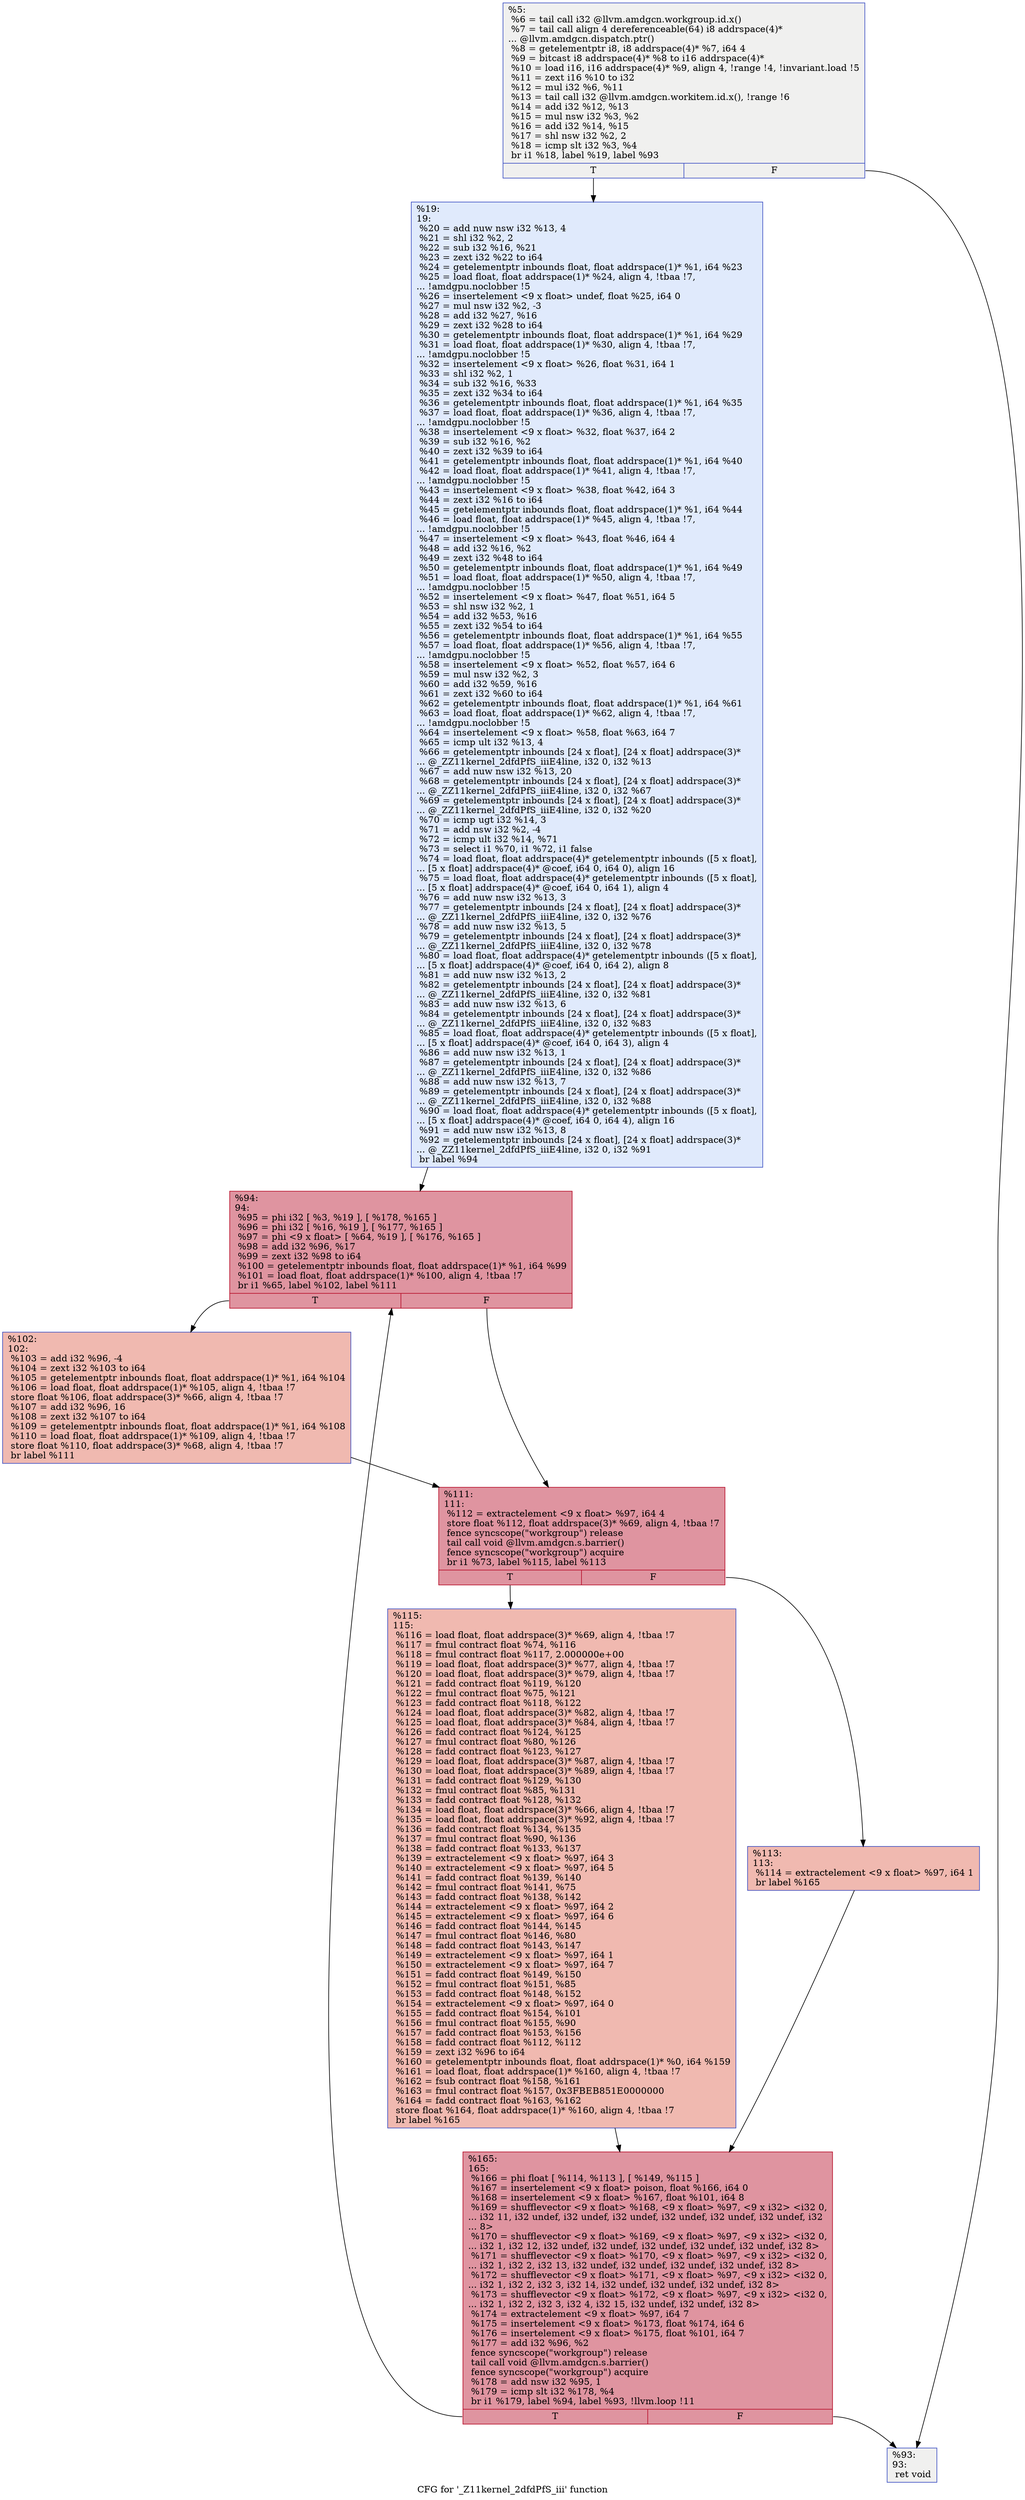 digraph "CFG for '_Z11kernel_2dfdPfS_iii' function" {
	label="CFG for '_Z11kernel_2dfdPfS_iii' function";

	Node0x5f1cdb0 [shape=record,color="#3d50c3ff", style=filled, fillcolor="#dedcdb70",label="{%5:\l  %6 = tail call i32 @llvm.amdgcn.workgroup.id.x()\l  %7 = tail call align 4 dereferenceable(64) i8 addrspace(4)*\l... @llvm.amdgcn.dispatch.ptr()\l  %8 = getelementptr i8, i8 addrspace(4)* %7, i64 4\l  %9 = bitcast i8 addrspace(4)* %8 to i16 addrspace(4)*\l  %10 = load i16, i16 addrspace(4)* %9, align 4, !range !4, !invariant.load !5\l  %11 = zext i16 %10 to i32\l  %12 = mul i32 %6, %11\l  %13 = tail call i32 @llvm.amdgcn.workitem.id.x(), !range !6\l  %14 = add i32 %12, %13\l  %15 = mul nsw i32 %3, %2\l  %16 = add i32 %14, %15\l  %17 = shl nsw i32 %2, 2\l  %18 = icmp slt i32 %3, %4\l  br i1 %18, label %19, label %93\l|{<s0>T|<s1>F}}"];
	Node0x5f1cdb0:s0 -> Node0x5f1e890;
	Node0x5f1cdb0:s1 -> Node0x5f1e920;
	Node0x5f1e890 [shape=record,color="#3d50c3ff", style=filled, fillcolor="#b9d0f970",label="{%19:\l19:                                               \l  %20 = add nuw nsw i32 %13, 4\l  %21 = shl i32 %2, 2\l  %22 = sub i32 %16, %21\l  %23 = zext i32 %22 to i64\l  %24 = getelementptr inbounds float, float addrspace(1)* %1, i64 %23\l  %25 = load float, float addrspace(1)* %24, align 4, !tbaa !7,\l... !amdgpu.noclobber !5\l  %26 = insertelement \<9 x float\> undef, float %25, i64 0\l  %27 = mul nsw i32 %2, -3\l  %28 = add i32 %27, %16\l  %29 = zext i32 %28 to i64\l  %30 = getelementptr inbounds float, float addrspace(1)* %1, i64 %29\l  %31 = load float, float addrspace(1)* %30, align 4, !tbaa !7,\l... !amdgpu.noclobber !5\l  %32 = insertelement \<9 x float\> %26, float %31, i64 1\l  %33 = shl i32 %2, 1\l  %34 = sub i32 %16, %33\l  %35 = zext i32 %34 to i64\l  %36 = getelementptr inbounds float, float addrspace(1)* %1, i64 %35\l  %37 = load float, float addrspace(1)* %36, align 4, !tbaa !7,\l... !amdgpu.noclobber !5\l  %38 = insertelement \<9 x float\> %32, float %37, i64 2\l  %39 = sub i32 %16, %2\l  %40 = zext i32 %39 to i64\l  %41 = getelementptr inbounds float, float addrspace(1)* %1, i64 %40\l  %42 = load float, float addrspace(1)* %41, align 4, !tbaa !7,\l... !amdgpu.noclobber !5\l  %43 = insertelement \<9 x float\> %38, float %42, i64 3\l  %44 = zext i32 %16 to i64\l  %45 = getelementptr inbounds float, float addrspace(1)* %1, i64 %44\l  %46 = load float, float addrspace(1)* %45, align 4, !tbaa !7,\l... !amdgpu.noclobber !5\l  %47 = insertelement \<9 x float\> %43, float %46, i64 4\l  %48 = add i32 %16, %2\l  %49 = zext i32 %48 to i64\l  %50 = getelementptr inbounds float, float addrspace(1)* %1, i64 %49\l  %51 = load float, float addrspace(1)* %50, align 4, !tbaa !7,\l... !amdgpu.noclobber !5\l  %52 = insertelement \<9 x float\> %47, float %51, i64 5\l  %53 = shl nsw i32 %2, 1\l  %54 = add i32 %53, %16\l  %55 = zext i32 %54 to i64\l  %56 = getelementptr inbounds float, float addrspace(1)* %1, i64 %55\l  %57 = load float, float addrspace(1)* %56, align 4, !tbaa !7,\l... !amdgpu.noclobber !5\l  %58 = insertelement \<9 x float\> %52, float %57, i64 6\l  %59 = mul nsw i32 %2, 3\l  %60 = add i32 %59, %16\l  %61 = zext i32 %60 to i64\l  %62 = getelementptr inbounds float, float addrspace(1)* %1, i64 %61\l  %63 = load float, float addrspace(1)* %62, align 4, !tbaa !7,\l... !amdgpu.noclobber !5\l  %64 = insertelement \<9 x float\> %58, float %63, i64 7\l  %65 = icmp ult i32 %13, 4\l  %66 = getelementptr inbounds [24 x float], [24 x float] addrspace(3)*\l... @_ZZ11kernel_2dfdPfS_iiiE4line, i32 0, i32 %13\l  %67 = add nuw nsw i32 %13, 20\l  %68 = getelementptr inbounds [24 x float], [24 x float] addrspace(3)*\l... @_ZZ11kernel_2dfdPfS_iiiE4line, i32 0, i32 %67\l  %69 = getelementptr inbounds [24 x float], [24 x float] addrspace(3)*\l... @_ZZ11kernel_2dfdPfS_iiiE4line, i32 0, i32 %20\l  %70 = icmp ugt i32 %14, 3\l  %71 = add nsw i32 %2, -4\l  %72 = icmp ult i32 %14, %71\l  %73 = select i1 %70, i1 %72, i1 false\l  %74 = load float, float addrspace(4)* getelementptr inbounds ([5 x float],\l... [5 x float] addrspace(4)* @coef, i64 0, i64 0), align 16\l  %75 = load float, float addrspace(4)* getelementptr inbounds ([5 x float],\l... [5 x float] addrspace(4)* @coef, i64 0, i64 1), align 4\l  %76 = add nuw nsw i32 %13, 3\l  %77 = getelementptr inbounds [24 x float], [24 x float] addrspace(3)*\l... @_ZZ11kernel_2dfdPfS_iiiE4line, i32 0, i32 %76\l  %78 = add nuw nsw i32 %13, 5\l  %79 = getelementptr inbounds [24 x float], [24 x float] addrspace(3)*\l... @_ZZ11kernel_2dfdPfS_iiiE4line, i32 0, i32 %78\l  %80 = load float, float addrspace(4)* getelementptr inbounds ([5 x float],\l... [5 x float] addrspace(4)* @coef, i64 0, i64 2), align 8\l  %81 = add nuw nsw i32 %13, 2\l  %82 = getelementptr inbounds [24 x float], [24 x float] addrspace(3)*\l... @_ZZ11kernel_2dfdPfS_iiiE4line, i32 0, i32 %81\l  %83 = add nuw nsw i32 %13, 6\l  %84 = getelementptr inbounds [24 x float], [24 x float] addrspace(3)*\l... @_ZZ11kernel_2dfdPfS_iiiE4line, i32 0, i32 %83\l  %85 = load float, float addrspace(4)* getelementptr inbounds ([5 x float],\l... [5 x float] addrspace(4)* @coef, i64 0, i64 3), align 4\l  %86 = add nuw nsw i32 %13, 1\l  %87 = getelementptr inbounds [24 x float], [24 x float] addrspace(3)*\l... @_ZZ11kernel_2dfdPfS_iiiE4line, i32 0, i32 %86\l  %88 = add nuw nsw i32 %13, 7\l  %89 = getelementptr inbounds [24 x float], [24 x float] addrspace(3)*\l... @_ZZ11kernel_2dfdPfS_iiiE4line, i32 0, i32 %88\l  %90 = load float, float addrspace(4)* getelementptr inbounds ([5 x float],\l... [5 x float] addrspace(4)* @coef, i64 0, i64 4), align 16\l  %91 = add nuw nsw i32 %13, 8\l  %92 = getelementptr inbounds [24 x float], [24 x float] addrspace(3)*\l... @_ZZ11kernel_2dfdPfS_iiiE4line, i32 0, i32 %91\l  br label %94\l}"];
	Node0x5f1e890 -> Node0x5f23370;
	Node0x5f1e920 [shape=record,color="#3d50c3ff", style=filled, fillcolor="#dedcdb70",label="{%93:\l93:                                               \l  ret void\l}"];
	Node0x5f23370 [shape=record,color="#b70d28ff", style=filled, fillcolor="#b70d2870",label="{%94:\l94:                                               \l  %95 = phi i32 [ %3, %19 ], [ %178, %165 ]\l  %96 = phi i32 [ %16, %19 ], [ %177, %165 ]\l  %97 = phi \<9 x float\> [ %64, %19 ], [ %176, %165 ]\l  %98 = add i32 %96, %17\l  %99 = zext i32 %98 to i64\l  %100 = getelementptr inbounds float, float addrspace(1)* %1, i64 %99\l  %101 = load float, float addrspace(1)* %100, align 4, !tbaa !7\l  br i1 %65, label %102, label %111\l|{<s0>T|<s1>F}}"];
	Node0x5f23370:s0 -> Node0x5f23a30;
	Node0x5f23370:s1 -> Node0x5f23ac0;
	Node0x5f23a30 [shape=record,color="#3d50c3ff", style=filled, fillcolor="#de614d70",label="{%102:\l102:                                              \l  %103 = add i32 %96, -4\l  %104 = zext i32 %103 to i64\l  %105 = getelementptr inbounds float, float addrspace(1)* %1, i64 %104\l  %106 = load float, float addrspace(1)* %105, align 4, !tbaa !7\l  store float %106, float addrspace(3)* %66, align 4, !tbaa !7\l  %107 = add i32 %96, 16\l  %108 = zext i32 %107 to i64\l  %109 = getelementptr inbounds float, float addrspace(1)* %1, i64 %108\l  %110 = load float, float addrspace(1)* %109, align 4, !tbaa !7\l  store float %110, float addrspace(3)* %68, align 4, !tbaa !7\l  br label %111\l}"];
	Node0x5f23a30 -> Node0x5f23ac0;
	Node0x5f23ac0 [shape=record,color="#b70d28ff", style=filled, fillcolor="#b70d2870",label="{%111:\l111:                                              \l  %112 = extractelement \<9 x float\> %97, i64 4\l  store float %112, float addrspace(3)* %69, align 4, !tbaa !7\l  fence syncscope(\"workgroup\") release\l  tail call void @llvm.amdgcn.s.barrier()\l  fence syncscope(\"workgroup\") acquire\l  br i1 %73, label %115, label %113\l|{<s0>T|<s1>F}}"];
	Node0x5f23ac0:s0 -> Node0x5f24590;
	Node0x5f23ac0:s1 -> Node0x5f245e0;
	Node0x5f245e0 [shape=record,color="#3d50c3ff", style=filled, fillcolor="#de614d70",label="{%113:\l113:                                              \l  %114 = extractelement \<9 x float\> %97, i64 1\l  br label %165\l}"];
	Node0x5f245e0 -> Node0x5f234b0;
	Node0x5f24590 [shape=record,color="#3d50c3ff", style=filled, fillcolor="#de614d70",label="{%115:\l115:                                              \l  %116 = load float, float addrspace(3)* %69, align 4, !tbaa !7\l  %117 = fmul contract float %74, %116\l  %118 = fmul contract float %117, 2.000000e+00\l  %119 = load float, float addrspace(3)* %77, align 4, !tbaa !7\l  %120 = load float, float addrspace(3)* %79, align 4, !tbaa !7\l  %121 = fadd contract float %119, %120\l  %122 = fmul contract float %75, %121\l  %123 = fadd contract float %118, %122\l  %124 = load float, float addrspace(3)* %82, align 4, !tbaa !7\l  %125 = load float, float addrspace(3)* %84, align 4, !tbaa !7\l  %126 = fadd contract float %124, %125\l  %127 = fmul contract float %80, %126\l  %128 = fadd contract float %123, %127\l  %129 = load float, float addrspace(3)* %87, align 4, !tbaa !7\l  %130 = load float, float addrspace(3)* %89, align 4, !tbaa !7\l  %131 = fadd contract float %129, %130\l  %132 = fmul contract float %85, %131\l  %133 = fadd contract float %128, %132\l  %134 = load float, float addrspace(3)* %66, align 4, !tbaa !7\l  %135 = load float, float addrspace(3)* %92, align 4, !tbaa !7\l  %136 = fadd contract float %134, %135\l  %137 = fmul contract float %90, %136\l  %138 = fadd contract float %133, %137\l  %139 = extractelement \<9 x float\> %97, i64 3\l  %140 = extractelement \<9 x float\> %97, i64 5\l  %141 = fadd contract float %139, %140\l  %142 = fmul contract float %141, %75\l  %143 = fadd contract float %138, %142\l  %144 = extractelement \<9 x float\> %97, i64 2\l  %145 = extractelement \<9 x float\> %97, i64 6\l  %146 = fadd contract float %144, %145\l  %147 = fmul contract float %146, %80\l  %148 = fadd contract float %143, %147\l  %149 = extractelement \<9 x float\> %97, i64 1\l  %150 = extractelement \<9 x float\> %97, i64 7\l  %151 = fadd contract float %149, %150\l  %152 = fmul contract float %151, %85\l  %153 = fadd contract float %148, %152\l  %154 = extractelement \<9 x float\> %97, i64 0\l  %155 = fadd contract float %154, %101\l  %156 = fmul contract float %155, %90\l  %157 = fadd contract float %153, %156\l  %158 = fadd contract float %112, %112\l  %159 = zext i32 %96 to i64\l  %160 = getelementptr inbounds float, float addrspace(1)* %0, i64 %159\l  %161 = load float, float addrspace(1)* %160, align 4, !tbaa !7\l  %162 = fsub contract float %158, %161\l  %163 = fmul contract float %157, 0x3FBEB851E0000000\l  %164 = fadd contract float %163, %162\l  store float %164, float addrspace(1)* %160, align 4, !tbaa !7\l  br label %165\l}"];
	Node0x5f24590 -> Node0x5f234b0;
	Node0x5f234b0 [shape=record,color="#b70d28ff", style=filled, fillcolor="#b70d2870",label="{%165:\l165:                                              \l  %166 = phi float [ %114, %113 ], [ %149, %115 ]\l  %167 = insertelement \<9 x float\> poison, float %166, i64 0\l  %168 = insertelement \<9 x float\> %167, float %101, i64 8\l  %169 = shufflevector \<9 x float\> %168, \<9 x float\> %97, \<9 x i32\> \<i32 0,\l... i32 11, i32 undef, i32 undef, i32 undef, i32 undef, i32 undef, i32 undef, i32\l... 8\>\l  %170 = shufflevector \<9 x float\> %169, \<9 x float\> %97, \<9 x i32\> \<i32 0,\l... i32 1, i32 12, i32 undef, i32 undef, i32 undef, i32 undef, i32 undef, i32 8\>\l  %171 = shufflevector \<9 x float\> %170, \<9 x float\> %97, \<9 x i32\> \<i32 0,\l... i32 1, i32 2, i32 13, i32 undef, i32 undef, i32 undef, i32 undef, i32 8\>\l  %172 = shufflevector \<9 x float\> %171, \<9 x float\> %97, \<9 x i32\> \<i32 0,\l... i32 1, i32 2, i32 3, i32 14, i32 undef, i32 undef, i32 undef, i32 8\>\l  %173 = shufflevector \<9 x float\> %172, \<9 x float\> %97, \<9 x i32\> \<i32 0,\l... i32 1, i32 2, i32 3, i32 4, i32 15, i32 undef, i32 undef, i32 8\>\l  %174 = extractelement \<9 x float\> %97, i64 7\l  %175 = insertelement \<9 x float\> %173, float %174, i64 6\l  %176 = insertelement \<9 x float\> %175, float %101, i64 7\l  %177 = add i32 %96, %2\l  fence syncscope(\"workgroup\") release\l  tail call void @llvm.amdgcn.s.barrier()\l  fence syncscope(\"workgroup\") acquire\l  %178 = add nsw i32 %95, 1\l  %179 = icmp slt i32 %178, %4\l  br i1 %179, label %94, label %93, !llvm.loop !11\l|{<s0>T|<s1>F}}"];
	Node0x5f234b0:s0 -> Node0x5f23370;
	Node0x5f234b0:s1 -> Node0x5f1e920;
}
